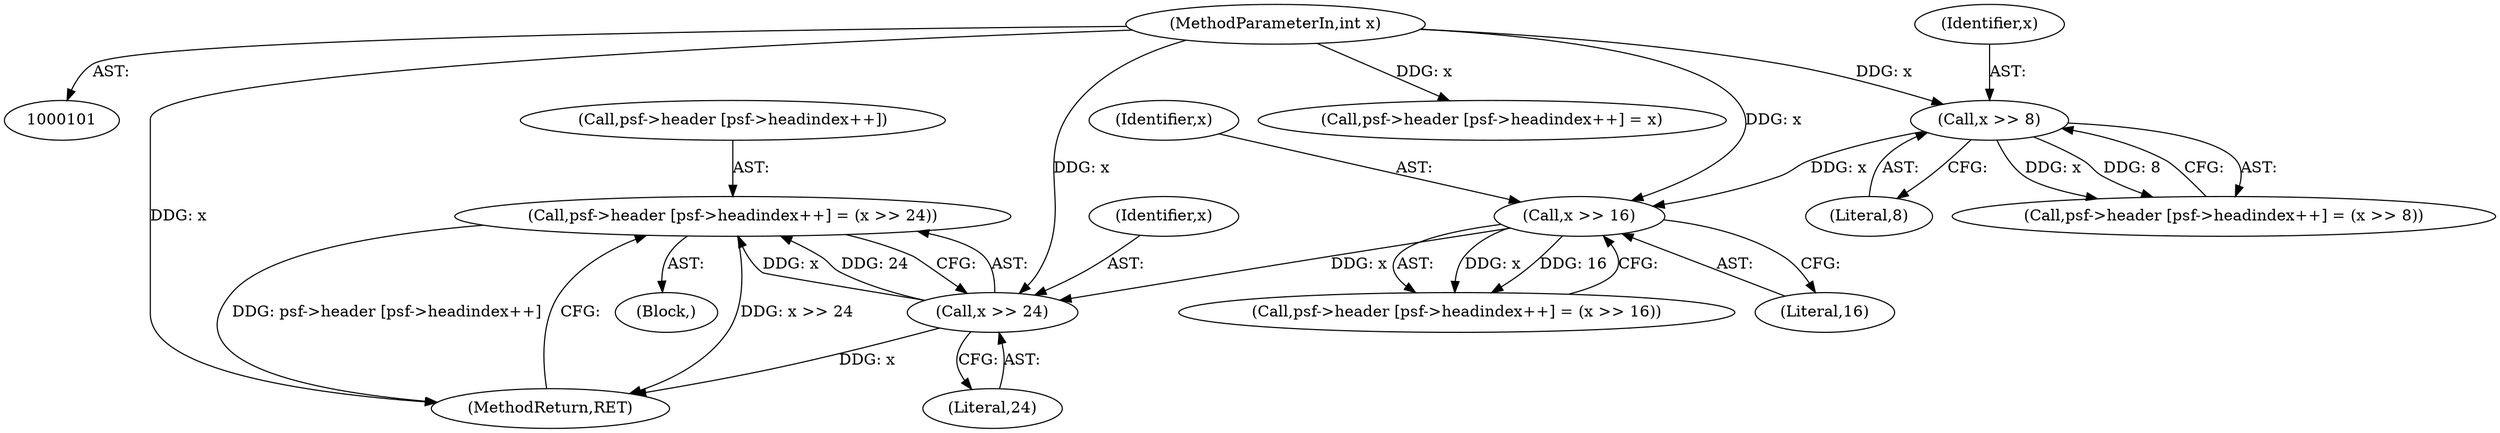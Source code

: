 digraph "1_libsndfile_708e996c87c5fae77b104ccfeb8f6db784c32074_12@pointer" {
"1000151" [label="(Call,psf->header [psf->headindex++] = (x >> 24))"];
"1000160" [label="(Call,x >> 24)"];
"1000148" [label="(Call,x >> 16)"];
"1000136" [label="(Call,x >> 8)"];
"1000103" [label="(MethodParameterIn,int x)"];
"1000161" [label="(Identifier,x)"];
"1000150" [label="(Literal,16)"];
"1000137" [label="(Identifier,x)"];
"1000152" [label="(Call,psf->header [psf->headindex++])"];
"1000127" [label="(Call,psf->header [psf->headindex++] = (x >> 8))"];
"1000136" [label="(Call,x >> 8)"];
"1000149" [label="(Identifier,x)"];
"1000151" [label="(Call,psf->header [psf->headindex++] = (x >> 24))"];
"1000160" [label="(Call,x >> 24)"];
"1000162" [label="(Literal,24)"];
"1000103" [label="(MethodParameterIn,int x)"];
"1000148" [label="(Call,x >> 16)"];
"1000139" [label="(Call,psf->header [psf->headindex++] = (x >> 16))"];
"1000117" [label="(Call,psf->header [psf->headindex++] = x)"];
"1000116" [label="(Block,)"];
"1000138" [label="(Literal,8)"];
"1000163" [label="(MethodReturn,RET)"];
"1000151" -> "1000116"  [label="AST: "];
"1000151" -> "1000160"  [label="CFG: "];
"1000152" -> "1000151"  [label="AST: "];
"1000160" -> "1000151"  [label="AST: "];
"1000163" -> "1000151"  [label="CFG: "];
"1000151" -> "1000163"  [label="DDG: x >> 24"];
"1000151" -> "1000163"  [label="DDG: psf->header [psf->headindex++]"];
"1000160" -> "1000151"  [label="DDG: x"];
"1000160" -> "1000151"  [label="DDG: 24"];
"1000160" -> "1000162"  [label="CFG: "];
"1000161" -> "1000160"  [label="AST: "];
"1000162" -> "1000160"  [label="AST: "];
"1000160" -> "1000163"  [label="DDG: x"];
"1000148" -> "1000160"  [label="DDG: x"];
"1000103" -> "1000160"  [label="DDG: x"];
"1000148" -> "1000139"  [label="AST: "];
"1000148" -> "1000150"  [label="CFG: "];
"1000149" -> "1000148"  [label="AST: "];
"1000150" -> "1000148"  [label="AST: "];
"1000139" -> "1000148"  [label="CFG: "];
"1000148" -> "1000139"  [label="DDG: x"];
"1000148" -> "1000139"  [label="DDG: 16"];
"1000136" -> "1000148"  [label="DDG: x"];
"1000103" -> "1000148"  [label="DDG: x"];
"1000136" -> "1000127"  [label="AST: "];
"1000136" -> "1000138"  [label="CFG: "];
"1000137" -> "1000136"  [label="AST: "];
"1000138" -> "1000136"  [label="AST: "];
"1000127" -> "1000136"  [label="CFG: "];
"1000136" -> "1000127"  [label="DDG: x"];
"1000136" -> "1000127"  [label="DDG: 8"];
"1000103" -> "1000136"  [label="DDG: x"];
"1000103" -> "1000101"  [label="AST: "];
"1000103" -> "1000163"  [label="DDG: x"];
"1000103" -> "1000117"  [label="DDG: x"];
}
